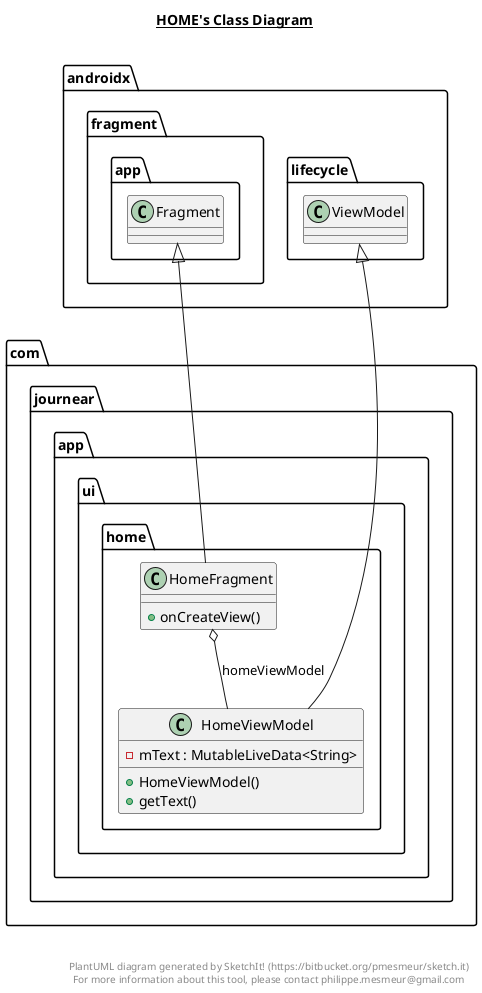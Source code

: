 @startuml

title __HOME's Class Diagram__\n

  namespace com.journear.app {
    namespace ui {
      namespace home {
        class com.journear.app.ui.home.HomeFragment {
            + onCreateView()
        }
      }
    }
  }
  

  namespace com.journear.app {
    namespace ui {
      namespace home {
        class com.journear.app.ui.home.HomeViewModel {
            - mText : MutableLiveData<String>
            + HomeViewModel()
            + getText()
        }
      }
    }
  }
  

  com.journear.app.ui.home.HomeFragment -up-|> androidx.fragment.app.Fragment
  com.journear.app.ui.home.HomeFragment o-- com.journear.app.ui.home.HomeViewModel : homeViewModel
  com.journear.app.ui.home.HomeViewModel -up-|> androidx.lifecycle.ViewModel


right footer


PlantUML diagram generated by SketchIt! (https://bitbucket.org/pmesmeur/sketch.it)
For more information about this tool, please contact philippe.mesmeur@gmail.com
endfooter

@enduml
